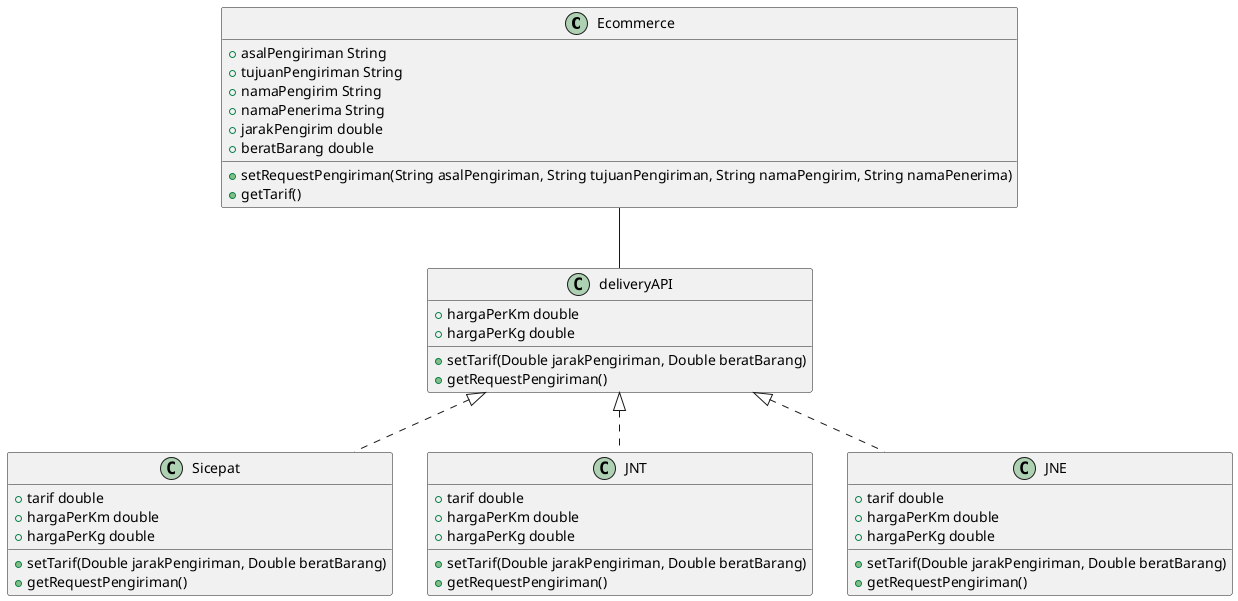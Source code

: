 @startuml Main

Ecommerce -- deliveryAPI
deliveryAPI <|.. Sicepat
deliveryAPI <|.. JNT
deliveryAPI <|.. JNE

class Ecommerce {
+ asalPengiriman String
+ tujuanPengiriman String
+ namaPengirim String
+ namaPenerima String
+ jarakPengirim double
+ beratBarang double
+ setRequestPengiriman(String asalPengiriman, String tujuanPengiriman, String namaPengirim, String namaPenerima)
+ getTarif()
}

class deliveryAPI {
+ hargaPerKm double
+ hargaPerKg double
+ setTarif(Double jarakPengiriman, Double beratBarang)
+ getRequestPengiriman()
}

class Sicepat {
+ tarif double
+ hargaPerKm double
+ hargaPerKg double
+ setTarif(Double jarakPengiriman, Double beratBarang)
+ getRequestPengiriman()
}

class JNT {
+ tarif double
+ hargaPerKm double
+ hargaPerKg double
+ setTarif(Double jarakPengiriman, Double beratBarang)
+ getRequestPengiriman()
}

class JNE {
+ tarif double
+ hargaPerKm double
+ hargaPerKg double
+ setTarif(Double jarakPengiriman, Double beratBarang)
+ getRequestPengiriman()
}

@enduml
